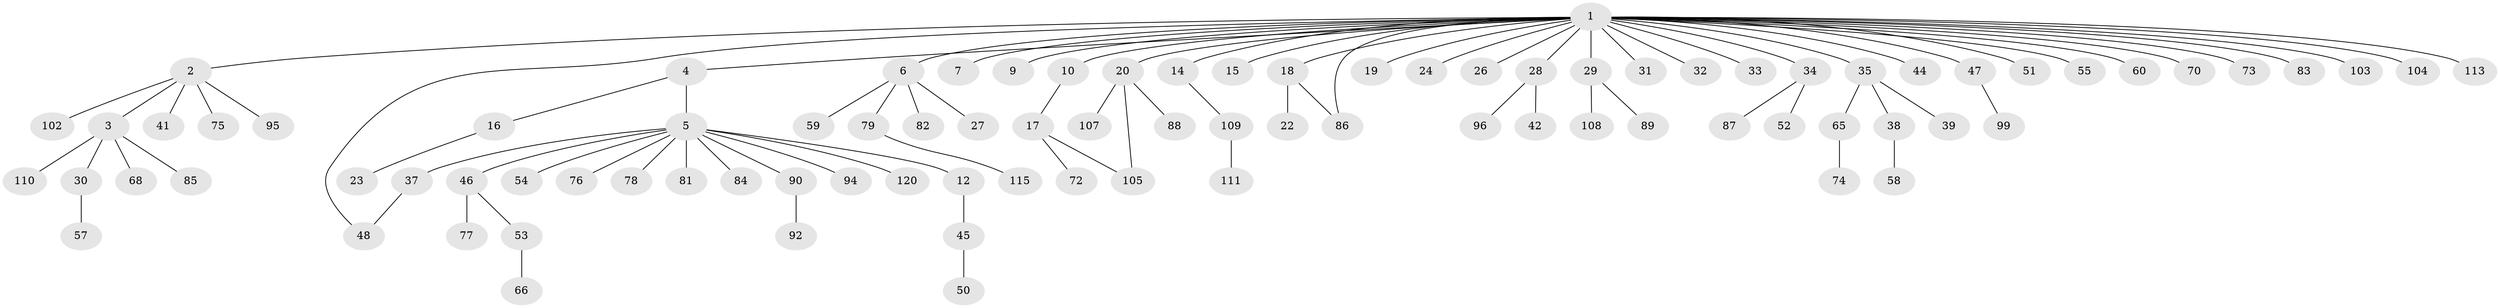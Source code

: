 // Generated by graph-tools (version 1.1) at 2025/51/02/27/25 19:51:56]
// undirected, 89 vertices, 91 edges
graph export_dot {
graph [start="1"]
  node [color=gray90,style=filled];
  1 [super="+8"];
  2 [super="+11"];
  3 [super="+40"];
  4 [super="+69"];
  5 [super="+36"];
  6 [super="+13"];
  7;
  9;
  10;
  12 [super="+61"];
  14;
  15;
  16 [super="+114"];
  17 [super="+49"];
  18 [super="+80"];
  19;
  20 [super="+21"];
  22;
  23 [super="+25"];
  24;
  26;
  27;
  28 [super="+64"];
  29;
  30 [super="+67"];
  31 [super="+62"];
  32;
  33;
  34 [super="+43"];
  35 [super="+116"];
  37;
  38 [super="+98"];
  39;
  41 [super="+101"];
  42;
  44;
  45;
  46 [super="+63"];
  47;
  48 [super="+56"];
  50;
  51 [super="+91"];
  52;
  53;
  54 [super="+97"];
  55;
  57 [super="+112"];
  58 [super="+106"];
  59;
  60;
  65 [super="+119"];
  66 [super="+71"];
  68;
  70;
  72;
  73;
  74;
  75;
  76;
  77 [super="+100"];
  78;
  79 [super="+93"];
  81 [super="+117"];
  82;
  83;
  84;
  85;
  86;
  87;
  88;
  89;
  90;
  92;
  94;
  95;
  96;
  99;
  102;
  103;
  104;
  105;
  107;
  108;
  109 [super="+118"];
  110;
  111;
  113;
  115;
  120;
  1 -- 2;
  1 -- 4;
  1 -- 6;
  1 -- 7;
  1 -- 14;
  1 -- 18;
  1 -- 20;
  1 -- 24;
  1 -- 29;
  1 -- 31;
  1 -- 33;
  1 -- 34;
  1 -- 47;
  1 -- 48;
  1 -- 83;
  1 -- 103;
  1 -- 70;
  1 -- 9;
  1 -- 10;
  1 -- 73;
  1 -- 15;
  1 -- 19;
  1 -- 86;
  1 -- 26;
  1 -- 28;
  1 -- 32;
  1 -- 35;
  1 -- 104;
  1 -- 44;
  1 -- 113;
  1 -- 51;
  1 -- 55;
  1 -- 60;
  2 -- 3;
  2 -- 75;
  2 -- 95;
  2 -- 41;
  2 -- 102;
  3 -- 30;
  3 -- 68;
  3 -- 110;
  3 -- 85;
  4 -- 5;
  4 -- 16;
  5 -- 12;
  5 -- 54;
  5 -- 76;
  5 -- 78;
  5 -- 81;
  5 -- 84;
  5 -- 90;
  5 -- 94;
  5 -- 120;
  5 -- 37;
  5 -- 46;
  6 -- 79;
  6 -- 27;
  6 -- 82;
  6 -- 59;
  10 -- 17;
  12 -- 45;
  14 -- 109;
  16 -- 23;
  17 -- 72;
  17 -- 105;
  18 -- 22;
  18 -- 86;
  20 -- 88;
  20 -- 105;
  20 -- 107;
  28 -- 42;
  28 -- 96;
  29 -- 89;
  29 -- 108;
  30 -- 57;
  34 -- 52;
  34 -- 87;
  35 -- 38;
  35 -- 39;
  35 -- 65;
  37 -- 48;
  38 -- 58;
  45 -- 50;
  46 -- 53;
  46 -- 77;
  47 -- 99;
  53 -- 66;
  65 -- 74;
  79 -- 115;
  90 -- 92;
  109 -- 111;
}
